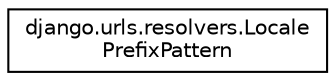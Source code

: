 digraph "Graphical Class Hierarchy"
{
 // LATEX_PDF_SIZE
  edge [fontname="Helvetica",fontsize="10",labelfontname="Helvetica",labelfontsize="10"];
  node [fontname="Helvetica",fontsize="10",shape=record];
  rankdir="LR";
  Node0 [label="django.urls.resolvers.Locale\lPrefixPattern",height=0.2,width=0.4,color="black", fillcolor="white", style="filled",URL="$classdjango_1_1urls_1_1resolvers_1_1_locale_prefix_pattern.html",tooltip=" "];
}
